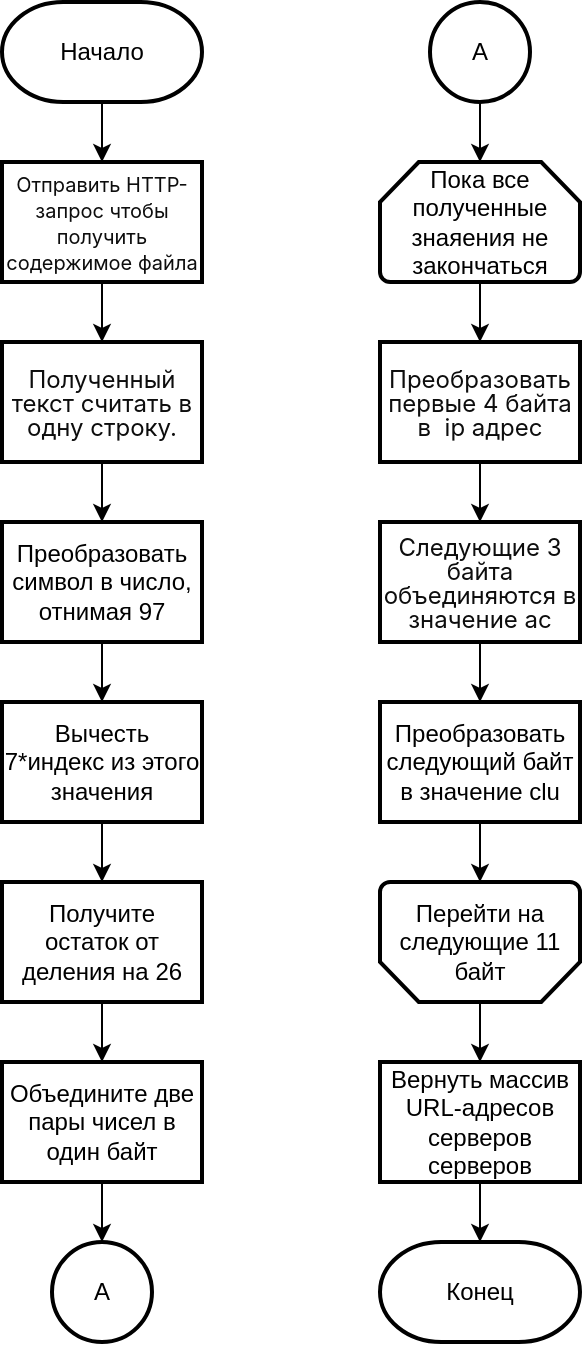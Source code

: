 <mxfile version="24.4.8" type="device">
  <diagram name="Страница — 1" id="PcEWtlPgPCDtj0ls3Ts2">
    <mxGraphModel dx="1422" dy="991" grid="1" gridSize="10" guides="1" tooltips="1" connect="1" arrows="1" fold="1" page="1" pageScale="1" pageWidth="3300" pageHeight="2339" math="0" shadow="0">
      <root>
        <mxCell id="0" />
        <mxCell id="1" parent="0" />
        <mxCell id="mll8DuVHwv-NQTPGJLWj-10" style="edgeStyle=orthogonalEdgeStyle;rounded=0;orthogonalLoop=1;jettySize=auto;html=1;exitX=0.5;exitY=1;exitDx=0;exitDy=0;exitPerimeter=0;entryX=0.5;entryY=0;entryDx=0;entryDy=0;" edge="1" parent="1" source="mll8DuVHwv-NQTPGJLWj-1" target="mll8DuVHwv-NQTPGJLWj-2">
          <mxGeometry relative="1" as="geometry" />
        </mxCell>
        <mxCell id="mll8DuVHwv-NQTPGJLWj-1" value="Начало" style="strokeWidth=2;html=1;shape=mxgraph.flowchart.terminator;whiteSpace=wrap;" vertex="1" parent="1">
          <mxGeometry x="280" y="250" width="100" height="50" as="geometry" />
        </mxCell>
        <mxCell id="mll8DuVHwv-NQTPGJLWj-11" style="edgeStyle=orthogonalEdgeStyle;rounded=0;orthogonalLoop=1;jettySize=auto;html=1;exitX=0.5;exitY=1;exitDx=0;exitDy=0;entryX=0.5;entryY=0;entryDx=0;entryDy=0;" edge="1" parent="1" source="mll8DuVHwv-NQTPGJLWj-2" target="mll8DuVHwv-NQTPGJLWj-9">
          <mxGeometry relative="1" as="geometry" />
        </mxCell>
        <mxCell id="mll8DuVHwv-NQTPGJLWj-2" value="&lt;p style=&quot;line-height: 100%;&quot;&gt;&lt;font style=&quot;font-size: 10px;&quot;&gt;&lt;span style=&quot;color: rgb(13, 13, 13); font-family: ui-sans-serif, -apple-system, system-ui, &amp;quot;Segoe UI&amp;quot;, Roboto, Ubuntu, Cantarell, &amp;quot;Noto Sans&amp;quot;, sans-serif, Helvetica, &amp;quot;Apple Color Emoji&amp;quot;, Arial, &amp;quot;Segoe UI Emoji&amp;quot;, &amp;quot;Segoe UI Symbol&amp;quot;; text-align: left; white-space-collapse: preserve; background-color: rgb(255, 255, 255);&quot;&gt;Отправить HTTP-запрос &lt;/span&gt;&lt;span style=&quot;color: rgb(13, 13, 13); font-family: ui-sans-serif, -apple-system, system-ui, &amp;quot;Segoe UI&amp;quot;, Roboto, Ubuntu, Cantarell, &amp;quot;Noto Sans&amp;quot;, sans-serif, Helvetica, &amp;quot;Apple Color Emoji&amp;quot;, Arial, &amp;quot;Segoe UI Emoji&amp;quot;, &amp;quot;Segoe UI Symbol&amp;quot;; text-align: left; white-space-collapse: preserve; background-color: rgb(255, 255, 255);&quot;&gt;чтобы получить содержимое файла&lt;/span&gt;&lt;/font&gt;&lt;/p&gt;" style="rounded=1;whiteSpace=wrap;html=1;absoluteArcSize=1;arcSize=0;strokeWidth=2;" vertex="1" parent="1">
          <mxGeometry x="280" y="330" width="100" height="60" as="geometry" />
        </mxCell>
        <mxCell id="mll8DuVHwv-NQTPGJLWj-13" style="edgeStyle=orthogonalEdgeStyle;rounded=0;orthogonalLoop=1;jettySize=auto;html=1;exitX=0.5;exitY=1;exitDx=0;exitDy=0;entryX=0.5;entryY=0;entryDx=0;entryDy=0;" edge="1" parent="1" source="mll8DuVHwv-NQTPGJLWj-4" target="mll8DuVHwv-NQTPGJLWj-6">
          <mxGeometry relative="1" as="geometry" />
        </mxCell>
        <mxCell id="mll8DuVHwv-NQTPGJLWj-4" value="Преобразовать символ в число, отнимая 97" style="rounded=1;whiteSpace=wrap;html=1;absoluteArcSize=1;arcSize=0;strokeWidth=2;" vertex="1" parent="1">
          <mxGeometry x="280" y="510" width="100" height="60" as="geometry" />
        </mxCell>
        <mxCell id="mll8DuVHwv-NQTPGJLWj-14" style="edgeStyle=orthogonalEdgeStyle;rounded=0;orthogonalLoop=1;jettySize=auto;html=1;exitX=0.5;exitY=1;exitDx=0;exitDy=0;entryX=0.5;entryY=0;entryDx=0;entryDy=0;" edge="1" parent="1" source="mll8DuVHwv-NQTPGJLWj-6" target="mll8DuVHwv-NQTPGJLWj-7">
          <mxGeometry relative="1" as="geometry" />
        </mxCell>
        <mxCell id="mll8DuVHwv-NQTPGJLWj-6" value="Вычесть 7*индекс из этого значения" style="rounded=1;whiteSpace=wrap;html=1;absoluteArcSize=1;arcSize=0;strokeWidth=2;" vertex="1" parent="1">
          <mxGeometry x="280" y="600" width="100" height="60" as="geometry" />
        </mxCell>
        <mxCell id="mll8DuVHwv-NQTPGJLWj-15" style="edgeStyle=orthogonalEdgeStyle;rounded=0;orthogonalLoop=1;jettySize=auto;html=1;exitX=0.5;exitY=1;exitDx=0;exitDy=0;entryX=0.5;entryY=0;entryDx=0;entryDy=0;" edge="1" parent="1" source="mll8DuVHwv-NQTPGJLWj-7" target="mll8DuVHwv-NQTPGJLWj-8">
          <mxGeometry relative="1" as="geometry" />
        </mxCell>
        <mxCell id="mll8DuVHwv-NQTPGJLWj-7" value="Получите остаток от деления на 26" style="rounded=1;whiteSpace=wrap;html=1;absoluteArcSize=1;arcSize=0;strokeWidth=2;" vertex="1" parent="1">
          <mxGeometry x="280" y="690" width="100" height="60" as="geometry" />
        </mxCell>
        <mxCell id="mll8DuVHwv-NQTPGJLWj-8" value="Объедините две пары чисел в один байт" style="rounded=1;whiteSpace=wrap;html=1;absoluteArcSize=1;arcSize=0;strokeWidth=2;" vertex="1" parent="1">
          <mxGeometry x="280" y="780" width="100" height="60" as="geometry" />
        </mxCell>
        <mxCell id="mll8DuVHwv-NQTPGJLWj-12" style="edgeStyle=orthogonalEdgeStyle;rounded=0;orthogonalLoop=1;jettySize=auto;html=1;exitX=0.5;exitY=1;exitDx=0;exitDy=0;entryX=0.5;entryY=0;entryDx=0;entryDy=0;" edge="1" parent="1" source="mll8DuVHwv-NQTPGJLWj-9" target="mll8DuVHwv-NQTPGJLWj-4">
          <mxGeometry relative="1" as="geometry" />
        </mxCell>
        <mxCell id="mll8DuVHwv-NQTPGJLWj-9" value="&lt;p style=&quot;line-height: 100%;&quot;&gt;&lt;span style=&quot;color: rgb(13, 13, 13); font-family: ui-sans-serif, -apple-system, system-ui, &amp;quot;Segoe UI&amp;quot;, Roboto, Ubuntu, Cantarell, &amp;quot;Noto Sans&amp;quot;, sans-serif, Helvetica, &amp;quot;Apple Color Emoji&amp;quot;, Arial, &amp;quot;Segoe UI Emoji&amp;quot;, &amp;quot;Segoe UI Symbol&amp;quot;; text-align: left; white-space-collapse: preserve;&quot;&gt;&lt;font style=&quot;font-size: 12px;&quot;&gt;Полученный текст считать в одну строку.&lt;/font&gt;&lt;/span&gt;&lt;/p&gt;" style="rounded=1;whiteSpace=wrap;html=1;absoluteArcSize=1;arcSize=0;strokeWidth=2;" vertex="1" parent="1">
          <mxGeometry x="280" y="420" width="100" height="60" as="geometry" />
        </mxCell>
        <mxCell id="mll8DuVHwv-NQTPGJLWj-16" value="А" style="strokeWidth=2;html=1;shape=mxgraph.flowchart.start_2;whiteSpace=wrap;" vertex="1" parent="1">
          <mxGeometry x="305" y="870" width="50" height="50" as="geometry" />
        </mxCell>
        <mxCell id="mll8DuVHwv-NQTPGJLWj-17" style="edgeStyle=orthogonalEdgeStyle;rounded=0;orthogonalLoop=1;jettySize=auto;html=1;exitX=0.5;exitY=1;exitDx=0;exitDy=0;entryX=0.5;entryY=0;entryDx=0;entryDy=0;entryPerimeter=0;" edge="1" parent="1" source="mll8DuVHwv-NQTPGJLWj-8" target="mll8DuVHwv-NQTPGJLWj-16">
          <mxGeometry relative="1" as="geometry" />
        </mxCell>
        <mxCell id="mll8DuVHwv-NQTPGJLWj-18" value="А" style="strokeWidth=2;html=1;shape=mxgraph.flowchart.start_2;whiteSpace=wrap;" vertex="1" parent="1">
          <mxGeometry x="494" y="250" width="50" height="50" as="geometry" />
        </mxCell>
        <mxCell id="mll8DuVHwv-NQTPGJLWj-33" style="edgeStyle=orthogonalEdgeStyle;rounded=0;orthogonalLoop=1;jettySize=auto;html=1;exitX=0.5;exitY=1;exitDx=0;exitDy=0;exitPerimeter=0;entryX=0.5;entryY=0;entryDx=0;entryDy=0;" edge="1" parent="1" source="mll8DuVHwv-NQTPGJLWj-20" target="mll8DuVHwv-NQTPGJLWj-21">
          <mxGeometry relative="1" as="geometry" />
        </mxCell>
        <mxCell id="mll8DuVHwv-NQTPGJLWj-20" value="Пока все полученные знаяения не закончаться" style="strokeWidth=2;html=1;shape=mxgraph.flowchart.loop_limit;whiteSpace=wrap;" vertex="1" parent="1">
          <mxGeometry x="469" y="330" width="100" height="60" as="geometry" />
        </mxCell>
        <mxCell id="mll8DuVHwv-NQTPGJLWj-34" style="edgeStyle=orthogonalEdgeStyle;rounded=0;orthogonalLoop=1;jettySize=auto;html=1;exitX=0.5;exitY=1;exitDx=0;exitDy=0;entryX=0.5;entryY=0;entryDx=0;entryDy=0;" edge="1" parent="1" source="mll8DuVHwv-NQTPGJLWj-21" target="mll8DuVHwv-NQTPGJLWj-22">
          <mxGeometry relative="1" as="geometry" />
        </mxCell>
        <mxCell id="mll8DuVHwv-NQTPGJLWj-21" value="&lt;p style=&quot;line-height: 100%;&quot;&gt;&lt;font face=&quot;ui-sans-serif, -apple-system, system-ui, Segoe UI, Roboto, Ubuntu, Cantarell, Noto Sans, sans-serif, Helvetica, Apple Color Emoji, Arial, Segoe UI Emoji, Segoe UI Symbol&quot; color=&quot;#0d0d0d&quot;&gt;&lt;span style=&quot;white-space-collapse: preserve;&quot;&gt;Преобразовать первые 4 байта в  ip адрес&lt;/span&gt;&lt;/font&gt;&lt;br&gt;&lt;/p&gt;" style="rounded=1;whiteSpace=wrap;html=1;absoluteArcSize=1;arcSize=0;strokeWidth=2;" vertex="1" parent="1">
          <mxGeometry x="469" y="420" width="100" height="60" as="geometry" />
        </mxCell>
        <mxCell id="mll8DuVHwv-NQTPGJLWj-35" style="edgeStyle=orthogonalEdgeStyle;rounded=0;orthogonalLoop=1;jettySize=auto;html=1;exitX=0.5;exitY=1;exitDx=0;exitDy=0;entryX=0.5;entryY=0;entryDx=0;entryDy=0;" edge="1" parent="1" source="mll8DuVHwv-NQTPGJLWj-22" target="mll8DuVHwv-NQTPGJLWj-23">
          <mxGeometry relative="1" as="geometry" />
        </mxCell>
        <mxCell id="mll8DuVHwv-NQTPGJLWj-22" value="&lt;p style=&quot;line-height: 100%;&quot;&gt;&lt;font face=&quot;ui-sans-serif, -apple-system, system-ui, Segoe UI, Roboto, Ubuntu, Cantarell, Noto Sans, sans-serif, Helvetica, Apple Color Emoji, Arial, Segoe UI Emoji, Segoe UI Symbol&quot; color=&quot;#0d0d0d&quot;&gt;&lt;span style=&quot;white-space-collapse: preserve;&quot;&gt;Следующие 3 байта объединяются в значение ac&lt;/span&gt;&lt;/font&gt;&lt;br&gt;&lt;/p&gt;" style="rounded=1;whiteSpace=wrap;html=1;absoluteArcSize=1;arcSize=0;strokeWidth=2;" vertex="1" parent="1">
          <mxGeometry x="469" y="510" width="100" height="60" as="geometry" />
        </mxCell>
        <mxCell id="mll8DuVHwv-NQTPGJLWj-23" value="Преобразовать следующий байт в значение clu" style="rounded=1;whiteSpace=wrap;html=1;absoluteArcSize=1;arcSize=0;strokeWidth=2;" vertex="1" parent="1">
          <mxGeometry x="469" y="600" width="100" height="60" as="geometry" />
        </mxCell>
        <mxCell id="mll8DuVHwv-NQTPGJLWj-37" style="edgeStyle=orthogonalEdgeStyle;rounded=0;orthogonalLoop=1;jettySize=auto;html=1;exitX=0.5;exitY=0;exitDx=0;exitDy=0;exitPerimeter=0;entryX=0.5;entryY=0;entryDx=0;entryDy=0;" edge="1" parent="1" source="mll8DuVHwv-NQTPGJLWj-30" target="mll8DuVHwv-NQTPGJLWj-31">
          <mxGeometry relative="1" as="geometry" />
        </mxCell>
        <mxCell id="mll8DuVHwv-NQTPGJLWj-30" value="Перейти на следующие 11 байт" style="strokeWidth=2;html=1;shape=mxgraph.flowchart.loop_limit;whiteSpace=wrap;flipH=1;flipV=1;" vertex="1" parent="1">
          <mxGeometry x="469" y="690" width="100" height="60" as="geometry" />
        </mxCell>
        <mxCell id="mll8DuVHwv-NQTPGJLWj-31" value="Вернуть массив URL-адресов серверов серверов" style="rounded=1;whiteSpace=wrap;html=1;absoluteArcSize=1;arcSize=0;strokeWidth=2;" vertex="1" parent="1">
          <mxGeometry x="469" y="780" width="100" height="60" as="geometry" />
        </mxCell>
        <mxCell id="mll8DuVHwv-NQTPGJLWj-32" style="edgeStyle=orthogonalEdgeStyle;rounded=0;orthogonalLoop=1;jettySize=auto;html=1;exitX=0.5;exitY=1;exitDx=0;exitDy=0;exitPerimeter=0;entryX=0.5;entryY=0;entryDx=0;entryDy=0;entryPerimeter=0;" edge="1" parent="1" source="mll8DuVHwv-NQTPGJLWj-18" target="mll8DuVHwv-NQTPGJLWj-20">
          <mxGeometry relative="1" as="geometry" />
        </mxCell>
        <mxCell id="mll8DuVHwv-NQTPGJLWj-36" style="edgeStyle=orthogonalEdgeStyle;rounded=0;orthogonalLoop=1;jettySize=auto;html=1;exitX=0.5;exitY=1;exitDx=0;exitDy=0;entryX=0.5;entryY=1;entryDx=0;entryDy=0;entryPerimeter=0;" edge="1" parent="1" source="mll8DuVHwv-NQTPGJLWj-23" target="mll8DuVHwv-NQTPGJLWj-30">
          <mxGeometry relative="1" as="geometry" />
        </mxCell>
        <mxCell id="mll8DuVHwv-NQTPGJLWj-38" value="Конец" style="strokeWidth=2;html=1;shape=mxgraph.flowchart.terminator;whiteSpace=wrap;" vertex="1" parent="1">
          <mxGeometry x="469" y="870" width="100" height="50" as="geometry" />
        </mxCell>
        <mxCell id="mll8DuVHwv-NQTPGJLWj-39" style="edgeStyle=orthogonalEdgeStyle;rounded=0;orthogonalLoop=1;jettySize=auto;html=1;exitX=0.5;exitY=1;exitDx=0;exitDy=0;entryX=0.5;entryY=0;entryDx=0;entryDy=0;entryPerimeter=0;" edge="1" parent="1" source="mll8DuVHwv-NQTPGJLWj-31" target="mll8DuVHwv-NQTPGJLWj-38">
          <mxGeometry relative="1" as="geometry" />
        </mxCell>
      </root>
    </mxGraphModel>
  </diagram>
</mxfile>
